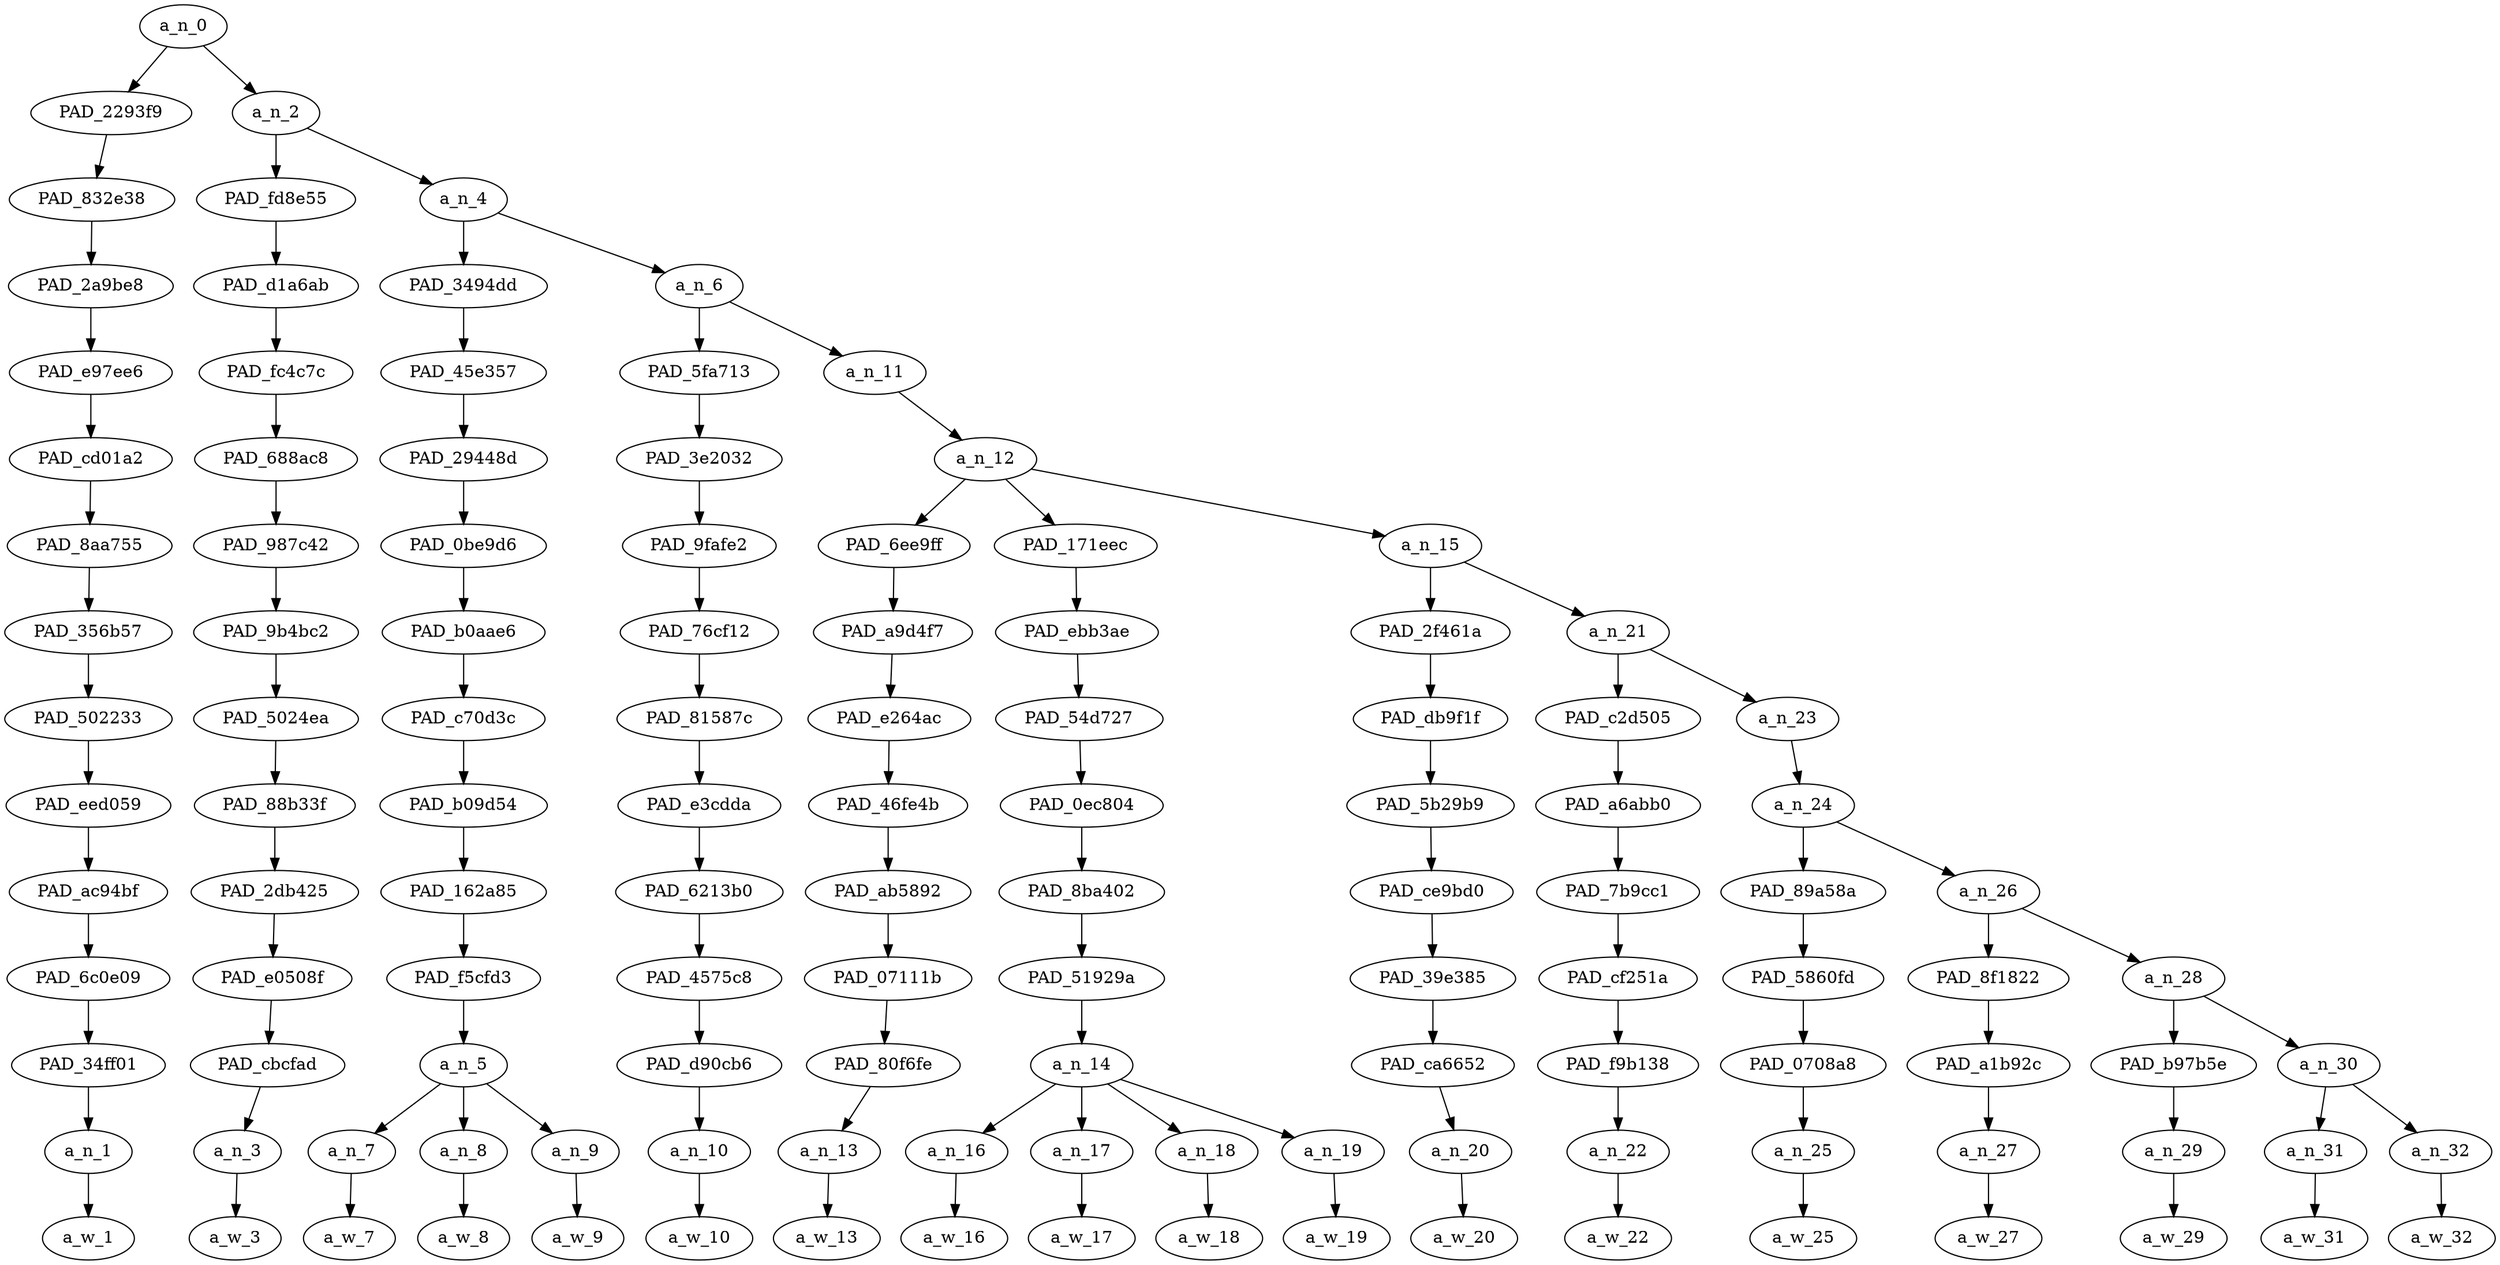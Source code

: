 strict digraph "" {
	a_n_0	[div_dir=1,
		index=0,
		level=14,
		pos="1.4892578125,14!",
		text_span="[0, 1, 2, 3, 4, 5, 6, 7, 8, 9, 10, 11, 12, 13, 14, 15, 16, 17]",
		value=1.00000000];
	PAD_2293f9	[div_dir=-1,
		index=0,
		level=13,
		pos="0.0,13!",
		text_span="[0]",
		value=0.04436639];
	a_n_0 -> PAD_2293f9;
	a_n_2	[div_dir=1,
		index=1,
		level=13,
		pos="2.978515625,13!",
		text_span="[1, 2, 3, 4, 5, 6, 7, 8, 9, 10, 11, 12, 13, 14, 15, 16, 17]",
		value=0.95479258];
	a_n_0 -> a_n_2;
	PAD_832e38	[div_dir=-1,
		index=0,
		level=12,
		pos="0.0,12!",
		text_span="[0]",
		value=0.04436639];
	PAD_2293f9 -> PAD_832e38;
	PAD_2a9be8	[div_dir=-1,
		index=0,
		level=11,
		pos="0.0,11!",
		text_span="[0]",
		value=0.04436639];
	PAD_832e38 -> PAD_2a9be8;
	PAD_e97ee6	[div_dir=-1,
		index=0,
		level=10,
		pos="0.0,10!",
		text_span="[0]",
		value=0.04436639];
	PAD_2a9be8 -> PAD_e97ee6;
	PAD_cd01a2	[div_dir=-1,
		index=0,
		level=9,
		pos="0.0,9!",
		text_span="[0]",
		value=0.04436639];
	PAD_e97ee6 -> PAD_cd01a2;
	PAD_8aa755	[div_dir=-1,
		index=0,
		level=8,
		pos="0.0,8!",
		text_span="[0]",
		value=0.04436639];
	PAD_cd01a2 -> PAD_8aa755;
	PAD_356b57	[div_dir=-1,
		index=0,
		level=7,
		pos="0.0,7!",
		text_span="[0]",
		value=0.04436639];
	PAD_8aa755 -> PAD_356b57;
	PAD_502233	[div_dir=-1,
		index=0,
		level=6,
		pos="0.0,6!",
		text_span="[0]",
		value=0.04436639];
	PAD_356b57 -> PAD_502233;
	PAD_eed059	[div_dir=-1,
		index=0,
		level=5,
		pos="0.0,5!",
		text_span="[0]",
		value=0.04436639];
	PAD_502233 -> PAD_eed059;
	PAD_ac94bf	[div_dir=-1,
		index=0,
		level=4,
		pos="0.0,4!",
		text_span="[0]",
		value=0.04436639];
	PAD_eed059 -> PAD_ac94bf;
	PAD_6c0e09	[div_dir=-1,
		index=0,
		level=3,
		pos="0.0,3!",
		text_span="[0]",
		value=0.04436639];
	PAD_ac94bf -> PAD_6c0e09;
	PAD_34ff01	[div_dir=-1,
		index=0,
		level=2,
		pos="0.0,2!",
		text_span="[0]",
		value=0.04436639];
	PAD_6c0e09 -> PAD_34ff01;
	a_n_1	[div_dir=-1,
		index=0,
		level=1,
		pos="0.0,1!",
		text_span="[0]",
		value=0.04436639];
	PAD_34ff01 -> a_n_1;
	a_w_1	[div_dir=0,
		index=0,
		level=0,
		pos="0,0!",
		text_span="[0]",
		value=chopra];
	a_n_1 -> a_w_1;
	PAD_fd8e55	[div_dir=-1,
		index=1,
		level=12,
		pos="1.0,12!",
		text_span="[1]",
		value=0.03826256];
	a_n_2 -> PAD_fd8e55;
	a_n_4	[div_dir=1,
		index=2,
		level=12,
		pos="4.95703125,12!",
		text_span="[2, 3, 4, 5, 6, 7, 8, 9, 10, 11, 12, 13, 14, 15, 16, 17]",
		value=0.91566164];
	a_n_2 -> a_n_4;
	PAD_d1a6ab	[div_dir=-1,
		index=1,
		level=11,
		pos="1.0,11!",
		text_span="[1]",
		value=0.03826256];
	PAD_fd8e55 -> PAD_d1a6ab;
	PAD_fc4c7c	[div_dir=-1,
		index=1,
		level=10,
		pos="1.0,10!",
		text_span="[1]",
		value=0.03826256];
	PAD_d1a6ab -> PAD_fc4c7c;
	PAD_688ac8	[div_dir=-1,
		index=1,
		level=9,
		pos="1.0,9!",
		text_span="[1]",
		value=0.03826256];
	PAD_fc4c7c -> PAD_688ac8;
	PAD_987c42	[div_dir=-1,
		index=1,
		level=8,
		pos="1.0,8!",
		text_span="[1]",
		value=0.03826256];
	PAD_688ac8 -> PAD_987c42;
	PAD_9b4bc2	[div_dir=-1,
		index=1,
		level=7,
		pos="1.0,7!",
		text_span="[1]",
		value=0.03826256];
	PAD_987c42 -> PAD_9b4bc2;
	PAD_5024ea	[div_dir=-1,
		index=1,
		level=6,
		pos="1.0,6!",
		text_span="[1]",
		value=0.03826256];
	PAD_9b4bc2 -> PAD_5024ea;
	PAD_88b33f	[div_dir=-1,
		index=1,
		level=5,
		pos="1.0,5!",
		text_span="[1]",
		value=0.03826256];
	PAD_5024ea -> PAD_88b33f;
	PAD_2db425	[div_dir=-1,
		index=1,
		level=4,
		pos="1.0,4!",
		text_span="[1]",
		value=0.03826256];
	PAD_88b33f -> PAD_2db425;
	PAD_e0508f	[div_dir=-1,
		index=1,
		level=3,
		pos="1.0,3!",
		text_span="[1]",
		value=0.03826256];
	PAD_2db425 -> PAD_e0508f;
	PAD_cbcfad	[div_dir=-1,
		index=1,
		level=2,
		pos="1.0,2!",
		text_span="[1]",
		value=0.03826256];
	PAD_e0508f -> PAD_cbcfad;
	a_n_3	[div_dir=-1,
		index=1,
		level=1,
		pos="1.0,1!",
		text_span="[1]",
		value=0.03826256];
	PAD_cbcfad -> a_n_3;
	a_w_3	[div_dir=0,
		index=1,
		level=0,
		pos="1,0!",
		text_span="[1]",
		value=is];
	a_n_3 -> a_w_3;
	PAD_3494dd	[div_dir=1,
		index=2,
		level=11,
		pos="3.0,11!",
		text_span="[2, 3, 4]",
		value=0.36203508];
	a_n_4 -> PAD_3494dd;
	a_n_6	[div_dir=1,
		index=3,
		level=11,
		pos="6.9140625,11!",
		text_span="[5, 6, 7, 8, 9, 10, 11, 12, 13, 14, 15, 16, 17]",
		value=0.55270459];
	a_n_4 -> a_n_6;
	PAD_45e357	[div_dir=1,
		index=2,
		level=10,
		pos="3.0,10!",
		text_span="[2, 3, 4]",
		value=0.36203508];
	PAD_3494dd -> PAD_45e357;
	PAD_29448d	[div_dir=1,
		index=2,
		level=9,
		pos="3.0,9!",
		text_span="[2, 3, 4]",
		value=0.36203508];
	PAD_45e357 -> PAD_29448d;
	PAD_0be9d6	[div_dir=1,
		index=2,
		level=8,
		pos="3.0,8!",
		text_span="[2, 3, 4]",
		value=0.36203508];
	PAD_29448d -> PAD_0be9d6;
	PAD_b0aae6	[div_dir=1,
		index=2,
		level=7,
		pos="3.0,7!",
		text_span="[2, 3, 4]",
		value=0.36203508];
	PAD_0be9d6 -> PAD_b0aae6;
	PAD_c70d3c	[div_dir=1,
		index=2,
		level=6,
		pos="3.0,6!",
		text_span="[2, 3, 4]",
		value=0.36203508];
	PAD_b0aae6 -> PAD_c70d3c;
	PAD_b09d54	[div_dir=1,
		index=2,
		level=5,
		pos="3.0,5!",
		text_span="[2, 3, 4]",
		value=0.36203508];
	PAD_c70d3c -> PAD_b09d54;
	PAD_162a85	[div_dir=1,
		index=2,
		level=4,
		pos="3.0,4!",
		text_span="[2, 3, 4]",
		value=0.36203508];
	PAD_b09d54 -> PAD_162a85;
	PAD_f5cfd3	[div_dir=1,
		index=2,
		level=3,
		pos="3.0,3!",
		text_span="[2, 3, 4]",
		value=0.36203508];
	PAD_162a85 -> PAD_f5cfd3;
	a_n_5	[div_dir=1,
		index=2,
		level=2,
		pos="3.0,2!",
		text_span="[2, 3, 4]",
		value=0.36203508];
	PAD_f5cfd3 -> a_n_5;
	a_n_7	[div_dir=1,
		index=2,
		level=1,
		pos="2.0,1!",
		text_span="[2]",
		value=0.04078714];
	a_n_5 -> a_n_7;
	a_n_8	[div_dir=1,
		index=3,
		level=1,
		pos="3.0,1!",
		text_span="[3]",
		value=0.09968331];
	a_n_5 -> a_n_8;
	a_n_9	[div_dir=1,
		index=4,
		level=1,
		pos="4.0,1!",
		text_span="[4]",
		value=0.22019294];
	a_n_5 -> a_n_9;
	a_w_7	[div_dir=0,
		index=2,
		level=0,
		pos="2,0!",
		text_span="[2]",
		value=a];
	a_n_7 -> a_w_7;
	a_w_8	[div_dir=0,
		index=3,
		level=0,
		pos="3,0!",
		text_span="[3]",
		value=curry];
	a_n_8 -> a_w_8;
	a_w_9	[div_dir=0,
		index=4,
		level=0,
		pos="4,0!",
		text_span="[4]",
		value=nigger];
	a_n_9 -> a_w_9;
	PAD_5fa713	[div_dir=1,
		index=3,
		level=10,
		pos="5.0,10!",
		text_span="[5]",
		value=0.04093297];
	a_n_6 -> PAD_5fa713;
	a_n_11	[div_dir=1,
		index=4,
		level=10,
		pos="8.828125,10!",
		text_span="[6, 7, 8, 9, 10, 11, 12, 13, 14, 15, 16, 17]",
		value=0.51140943];
	a_n_6 -> a_n_11;
	PAD_3e2032	[div_dir=1,
		index=3,
		level=9,
		pos="5.0,9!",
		text_span="[5]",
		value=0.04093297];
	PAD_5fa713 -> PAD_3e2032;
	PAD_9fafe2	[div_dir=1,
		index=3,
		level=8,
		pos="5.0,8!",
		text_span="[5]",
		value=0.04093297];
	PAD_3e2032 -> PAD_9fafe2;
	PAD_76cf12	[div_dir=1,
		index=3,
		level=7,
		pos="5.0,7!",
		text_span="[5]",
		value=0.04093297];
	PAD_9fafe2 -> PAD_76cf12;
	PAD_81587c	[div_dir=1,
		index=3,
		level=6,
		pos="5.0,6!",
		text_span="[5]",
		value=0.04093297];
	PAD_76cf12 -> PAD_81587c;
	PAD_e3cdda	[div_dir=1,
		index=3,
		level=5,
		pos="5.0,5!",
		text_span="[5]",
		value=0.04093297];
	PAD_81587c -> PAD_e3cdda;
	PAD_6213b0	[div_dir=1,
		index=3,
		level=4,
		pos="5.0,4!",
		text_span="[5]",
		value=0.04093297];
	PAD_e3cdda -> PAD_6213b0;
	PAD_4575c8	[div_dir=1,
		index=3,
		level=3,
		pos="5.0,3!",
		text_span="[5]",
		value=0.04093297];
	PAD_6213b0 -> PAD_4575c8;
	PAD_d90cb6	[div_dir=1,
		index=3,
		level=2,
		pos="5.0,2!",
		text_span="[5]",
		value=0.04093297];
	PAD_4575c8 -> PAD_d90cb6;
	a_n_10	[div_dir=1,
		index=5,
		level=1,
		pos="5.0,1!",
		text_span="[5]",
		value=0.04093297];
	PAD_d90cb6 -> a_n_10;
	a_w_10	[div_dir=0,
		index=5,
		level=0,
		pos="5,0!",
		text_span="[5]",
		value=who];
	a_n_10 -> a_w_10;
	a_n_12	[div_dir=1,
		index=4,
		level=9,
		pos="8.828125,9!",
		text_span="[6, 7, 8, 9, 10, 11, 12, 13, 14, 15, 16, 17]",
		value=0.51109946];
	a_n_11 -> a_n_12;
	PAD_6ee9ff	[div_dir=1,
		index=4,
		level=8,
		pos="6.0,8!",
		text_span="[6]",
		value=0.06641225];
	a_n_12 -> PAD_6ee9ff;
	PAD_171eec	[div_dir=1,
		index=5,
		level=8,
		pos="8.5,8!",
		text_span="[7, 8, 9, 10]",
		value=0.20537002];
	a_n_12 -> PAD_171eec;
	a_n_15	[div_dir=1,
		index=6,
		level=8,
		pos="11.984375,8!",
		text_span="[11, 12, 13, 14, 15, 16, 17]",
		value=0.23900722];
	a_n_12 -> a_n_15;
	PAD_a9d4f7	[div_dir=1,
		index=4,
		level=7,
		pos="6.0,7!",
		text_span="[6]",
		value=0.06641225];
	PAD_6ee9ff -> PAD_a9d4f7;
	PAD_e264ac	[div_dir=1,
		index=4,
		level=6,
		pos="6.0,6!",
		text_span="[6]",
		value=0.06641225];
	PAD_a9d4f7 -> PAD_e264ac;
	PAD_46fe4b	[div_dir=1,
		index=4,
		level=5,
		pos="6.0,5!",
		text_span="[6]",
		value=0.06641225];
	PAD_e264ac -> PAD_46fe4b;
	PAD_ab5892	[div_dir=1,
		index=4,
		level=4,
		pos="6.0,4!",
		text_span="[6]",
		value=0.06641225];
	PAD_46fe4b -> PAD_ab5892;
	PAD_07111b	[div_dir=1,
		index=4,
		level=3,
		pos="6.0,3!",
		text_span="[6]",
		value=0.06641225];
	PAD_ab5892 -> PAD_07111b;
	PAD_80f6fe	[div_dir=1,
		index=4,
		level=2,
		pos="6.0,2!",
		text_span="[6]",
		value=0.06641225];
	PAD_07111b -> PAD_80f6fe;
	a_n_13	[div_dir=1,
		index=6,
		level=1,
		pos="6.0,1!",
		text_span="[6]",
		value=0.06641225];
	PAD_80f6fe -> a_n_13;
	a_w_13	[div_dir=0,
		index=6,
		level=0,
		pos="6,0!",
		text_span="[6]",
		value=utters];
	a_n_13 -> a_w_13;
	PAD_ebb3ae	[div_dir=1,
		index=5,
		level=7,
		pos="8.5,7!",
		text_span="[7, 8, 9, 10]",
		value=0.20537002];
	PAD_171eec -> PAD_ebb3ae;
	PAD_54d727	[div_dir=1,
		index=5,
		level=6,
		pos="8.5,6!",
		text_span="[7, 8, 9, 10]",
		value=0.20537002];
	PAD_ebb3ae -> PAD_54d727;
	PAD_0ec804	[div_dir=1,
		index=5,
		level=5,
		pos="8.5,5!",
		text_span="[7, 8, 9, 10]",
		value=0.20537002];
	PAD_54d727 -> PAD_0ec804;
	PAD_8ba402	[div_dir=1,
		index=5,
		level=4,
		pos="8.5,4!",
		text_span="[7, 8, 9, 10]",
		value=0.20537002];
	PAD_0ec804 -> PAD_8ba402;
	PAD_51929a	[div_dir=1,
		index=5,
		level=3,
		pos="8.5,3!",
		text_span="[7, 8, 9, 10]",
		value=0.20537002];
	PAD_8ba402 -> PAD_51929a;
	a_n_14	[div_dir=1,
		index=5,
		level=2,
		pos="8.5,2!",
		text_span="[7, 8, 9, 10]",
		value=0.20537002];
	PAD_51929a -> a_n_14;
	a_n_16	[div_dir=1,
		index=7,
		level=1,
		pos="7.0,1!",
		text_span="[7]",
		value=0.04072821];
	a_n_14 -> a_n_16;
	a_n_17	[div_dir=1,
		index=8,
		level=1,
		pos="8.0,1!",
		text_span="[8]",
		value=0.02473394];
	a_n_14 -> a_n_17;
	a_n_18	[div_dir=1,
		index=9,
		level=1,
		pos="9.0,1!",
		text_span="[9]",
		value=0.03134562];
	a_n_14 -> a_n_18;
	a_n_19	[div_dir=1,
		index=10,
		level=1,
		pos="10.0,1!",
		text_span="[10]",
		value=0.10844017];
	a_n_14 -> a_n_19;
	a_w_16	[div_dir=0,
		index=7,
		level=0,
		pos="7,0!",
		text_span="[7]",
		value=meaningless];
	a_n_16 -> a_w_16;
	a_w_17	[div_dir=0,
		index=8,
		level=0,
		pos="8,0!",
		text_span="[8]",
		value=new];
	a_n_17 -> a_w_17;
	a_w_18	[div_dir=0,
		index=9,
		level=0,
		pos="9,0!",
		text_span="[9]",
		value=age];
	a_n_18 -> a_w_18;
	a_w_19	[div_dir=0,
		index=10,
		level=0,
		pos="10,0!",
		text_span="[10]",
		value=platitudes];
	a_n_19 -> a_w_19;
	PAD_2f461a	[div_dir=1,
		index=6,
		level=7,
		pos="11.0,7!",
		text_span="[11]",
		value=0.02638125];
	a_n_15 -> PAD_2f461a;
	a_n_21	[div_dir=1,
		index=7,
		level=7,
		pos="12.96875,7!",
		text_span="[12, 13, 14, 15, 16, 17]",
		value=0.21228704];
	a_n_15 -> a_n_21;
	PAD_db9f1f	[div_dir=1,
		index=6,
		level=6,
		pos="11.0,6!",
		text_span="[11]",
		value=0.02638125];
	PAD_2f461a -> PAD_db9f1f;
	PAD_5b29b9	[div_dir=1,
		index=6,
		level=5,
		pos="11.0,5!",
		text_span="[11]",
		value=0.02638125];
	PAD_db9f1f -> PAD_5b29b9;
	PAD_ce9bd0	[div_dir=1,
		index=6,
		level=4,
		pos="11.0,4!",
		text_span="[11]",
		value=0.02638125];
	PAD_5b29b9 -> PAD_ce9bd0;
	PAD_39e385	[div_dir=1,
		index=6,
		level=3,
		pos="11.0,3!",
		text_span="[11]",
		value=0.02638125];
	PAD_ce9bd0 -> PAD_39e385;
	PAD_ca6652	[div_dir=1,
		index=6,
		level=2,
		pos="11.0,2!",
		text_span="[11]",
		value=0.02638125];
	PAD_39e385 -> PAD_ca6652;
	a_n_20	[div_dir=1,
		index=11,
		level=1,
		pos="11.0,1!",
		text_span="[11]",
		value=0.02638125];
	PAD_ca6652 -> a_n_20;
	a_w_20	[div_dir=0,
		index=11,
		level=0,
		pos="11,0!",
		text_span="[11]",
		value=like];
	a_n_20 -> a_w_20;
	PAD_c2d505	[div_dir=1,
		index=7,
		level=6,
		pos="12.0,6!",
		text_span="[12]",
		value=0.02436760];
	a_n_21 -> PAD_c2d505;
	a_n_23	[div_dir=1,
		index=8,
		level=6,
		pos="13.9375,6!",
		text_span="[13, 14, 15, 16, 17]",
		value=0.18755819];
	a_n_21 -> a_n_23;
	PAD_a6abb0	[div_dir=1,
		index=7,
		level=5,
		pos="12.0,5!",
		text_span="[12]",
		value=0.02436760];
	PAD_c2d505 -> PAD_a6abb0;
	PAD_7b9cc1	[div_dir=1,
		index=7,
		level=4,
		pos="12.0,4!",
		text_span="[12]",
		value=0.02436760];
	PAD_a6abb0 -> PAD_7b9cc1;
	PAD_cf251a	[div_dir=1,
		index=7,
		level=3,
		pos="12.0,3!",
		text_span="[12]",
		value=0.02436760];
	PAD_7b9cc1 -> PAD_cf251a;
	PAD_f9b138	[div_dir=1,
		index=7,
		level=2,
		pos="12.0,2!",
		text_span="[12]",
		value=0.02436760];
	PAD_cf251a -> PAD_f9b138;
	a_n_22	[div_dir=1,
		index=12,
		level=1,
		pos="12.0,1!",
		text_span="[12]",
		value=0.02436760];
	PAD_f9b138 -> a_n_22;
	a_w_22	[div_dir=0,
		index=12,
		level=0,
		pos="12,0!",
		text_span="[12]",
		value=only];
	a_n_22 -> a_w_22;
	a_n_24	[div_dir=1,
		index=8,
		level=5,
		pos="13.9375,5!",
		text_span="[13, 14, 15, 16, 17]",
		value=0.18717923];
	a_n_23 -> a_n_24;
	PAD_89a58a	[div_dir=1,
		index=8,
		level=4,
		pos="13.0,4!",
		text_span="[13]",
		value=0.03020834];
	a_n_24 -> PAD_89a58a;
	a_n_26	[div_dir=1,
		index=9,
		level=4,
		pos="14.875,4!",
		text_span="[14, 15, 16, 17]",
		value=0.15659194];
	a_n_24 -> a_n_26;
	PAD_5860fd	[div_dir=1,
		index=8,
		level=3,
		pos="13.0,3!",
		text_span="[13]",
		value=0.03020834];
	PAD_89a58a -> PAD_5860fd;
	PAD_0708a8	[div_dir=1,
		index=8,
		level=2,
		pos="13.0,2!",
		text_span="[13]",
		value=0.03020834];
	PAD_5860fd -> PAD_0708a8;
	a_n_25	[div_dir=1,
		index=13,
		level=1,
		pos="13.0,1!",
		text_span="[13]",
		value=0.03020834];
	PAD_0708a8 -> a_n_25;
	a_w_25	[div_dir=0,
		index=13,
		level=0,
		pos="13,0!",
		text_span="[13]",
		value=you];
	a_n_25 -> a_w_25;
	PAD_8f1822	[div_dir=1,
		index=9,
		level=3,
		pos="14.0,3!",
		text_span="[14]",
		value=0.02557428];
	a_n_26 -> PAD_8f1822;
	a_n_28	[div_dir=1,
		index=10,
		level=3,
		pos="15.75,3!",
		text_span="[15, 16, 17]",
		value=0.13071590];
	a_n_26 -> a_n_28;
	PAD_a1b92c	[div_dir=1,
		index=9,
		level=2,
		pos="14.0,2!",
		text_span="[14]",
		value=0.02557428];
	PAD_8f1822 -> PAD_a1b92c;
	a_n_27	[div_dir=1,
		index=14,
		level=1,
		pos="14.0,1!",
		text_span="[14]",
		value=0.02557428];
	PAD_a1b92c -> a_n_27;
	a_w_27	[div_dir=0,
		index=14,
		level=0,
		pos="14,0!",
		text_span="[14]",
		value=can];
	a_n_27 -> a_w_27;
	PAD_b97b5e	[div_dir=1,
		index=10,
		level=2,
		pos="15.0,2!",
		text_span="[15]",
		value=0.04299510];
	a_n_28 -> PAD_b97b5e;
	a_n_30	[div_dir=1,
		index=11,
		level=2,
		pos="16.5,2!",
		text_span="[16, 17]",
		value=0.08738907];
	a_n_28 -> a_n_30;
	a_n_29	[div_dir=1,
		index=15,
		level=1,
		pos="15.0,1!",
		text_span="[15]",
		value=0.04299510];
	PAD_b97b5e -> a_n_29;
	a_w_29	[div_dir=0,
		index=15,
		level=0,
		pos="15,0!",
		text_span="[15]",
		value=poison];
	a_n_29 -> a_w_29;
	a_n_31	[div_dir=1,
		index=16,
		level=1,
		pos="16.0,1!",
		text_span="[16]",
		value=0.03341507];
	a_n_30 -> a_n_31;
	a_n_32	[div_dir=1,
		index=17,
		level=1,
		pos="17.0,1!",
		text_span="[17]",
		value=0.05373206];
	a_n_30 -> a_n_32;
	a_w_31	[div_dir=0,
		index=16,
		level=0,
		pos="16,0!",
		text_span="[16]",
		value=your];
	a_n_31 -> a_w_31;
	a_w_32	[div_dir=0,
		index=17,
		level=0,
		pos="17,0!",
		text_span="[17]",
		value=soul];
	a_n_32 -> a_w_32;
}
